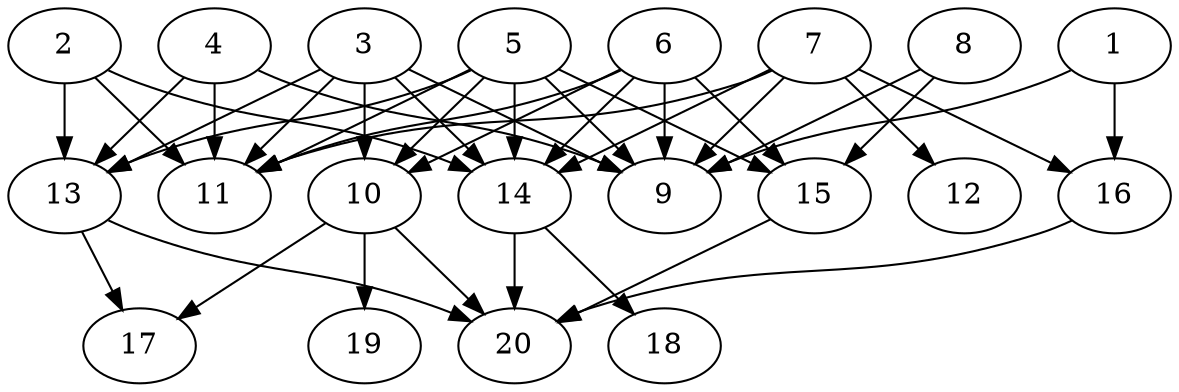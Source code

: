 // DAG automatically generated by daggen at Tue Jul 23 14:33:40 2019
// ./daggen --dot -n 20 --ccr 0.4 --fat 0.6 --regular 0.5 --density 0.8 --mindata 5242880 --maxdata 52428800 
digraph G {
  1 [size="92879360", alpha="0.14", expect_size="37151744"] 
  1 -> 9 [size ="37151744"]
  1 -> 16 [size ="37151744"]
  2 [size="72171520", alpha="0.14", expect_size="28868608"] 
  2 -> 11 [size ="28868608"]
  2 -> 13 [size ="28868608"]
  2 -> 14 [size ="28868608"]
  3 [size="82882560", alpha="0.10", expect_size="33153024"] 
  3 -> 9 [size ="33153024"]
  3 -> 10 [size ="33153024"]
  3 -> 11 [size ="33153024"]
  3 -> 13 [size ="33153024"]
  3 -> 14 [size ="33153024"]
  4 [size="45314560", alpha="0.19", expect_size="18125824"] 
  4 -> 9 [size ="18125824"]
  4 -> 11 [size ="18125824"]
  4 -> 13 [size ="18125824"]
  5 [size="21995520", alpha="0.19", expect_size="8798208"] 
  5 -> 9 [size ="8798208"]
  5 -> 10 [size ="8798208"]
  5 -> 11 [size ="8798208"]
  5 -> 13 [size ="8798208"]
  5 -> 14 [size ="8798208"]
  5 -> 15 [size ="8798208"]
  6 [size="18373120", alpha="0.01", expect_size="7349248"] 
  6 -> 9 [size ="7349248"]
  6 -> 10 [size ="7349248"]
  6 -> 11 [size ="7349248"]
  6 -> 14 [size ="7349248"]
  6 -> 15 [size ="7349248"]
  7 [size="82193920", alpha="0.09", expect_size="32877568"] 
  7 -> 9 [size ="32877568"]
  7 -> 11 [size ="32877568"]
  7 -> 12 [size ="32877568"]
  7 -> 14 [size ="32877568"]
  7 -> 16 [size ="32877568"]
  8 [size="14914560", alpha="0.07", expect_size="5965824"] 
  8 -> 9 [size ="5965824"]
  8 -> 15 [size ="5965824"]
  9 [size="102796800", alpha="0.02", expect_size="41118720"] 
  10 [size="58493440", alpha="0.00", expect_size="23397376"] 
  10 -> 17 [size ="23397376"]
  10 -> 19 [size ="23397376"]
  10 -> 20 [size ="23397376"]
  11 [size="97530880", alpha="0.02", expect_size="39012352"] 
  12 [size="64399360", alpha="0.12", expect_size="25759744"] 
  13 [size="26199040", alpha="0.05", expect_size="10479616"] 
  13 -> 17 [size ="10479616"]
  13 -> 20 [size ="10479616"]
  14 [size="83832320", alpha="0.14", expect_size="33532928"] 
  14 -> 18 [size ="33532928"]
  14 -> 20 [size ="33532928"]
  15 [size="75407360", alpha="0.00", expect_size="30162944"] 
  15 -> 20 [size ="30162944"]
  16 [size="67072000", alpha="0.17", expect_size="26828800"] 
  16 -> 20 [size ="26828800"]
  17 [size="70231040", alpha="0.09", expect_size="28092416"] 
  18 [size="123210240", alpha="0.09", expect_size="49284096"] 
  19 [size="46602240", alpha="0.18", expect_size="18640896"] 
  20 [size="57228800", alpha="0.05", expect_size="22891520"] 
}
